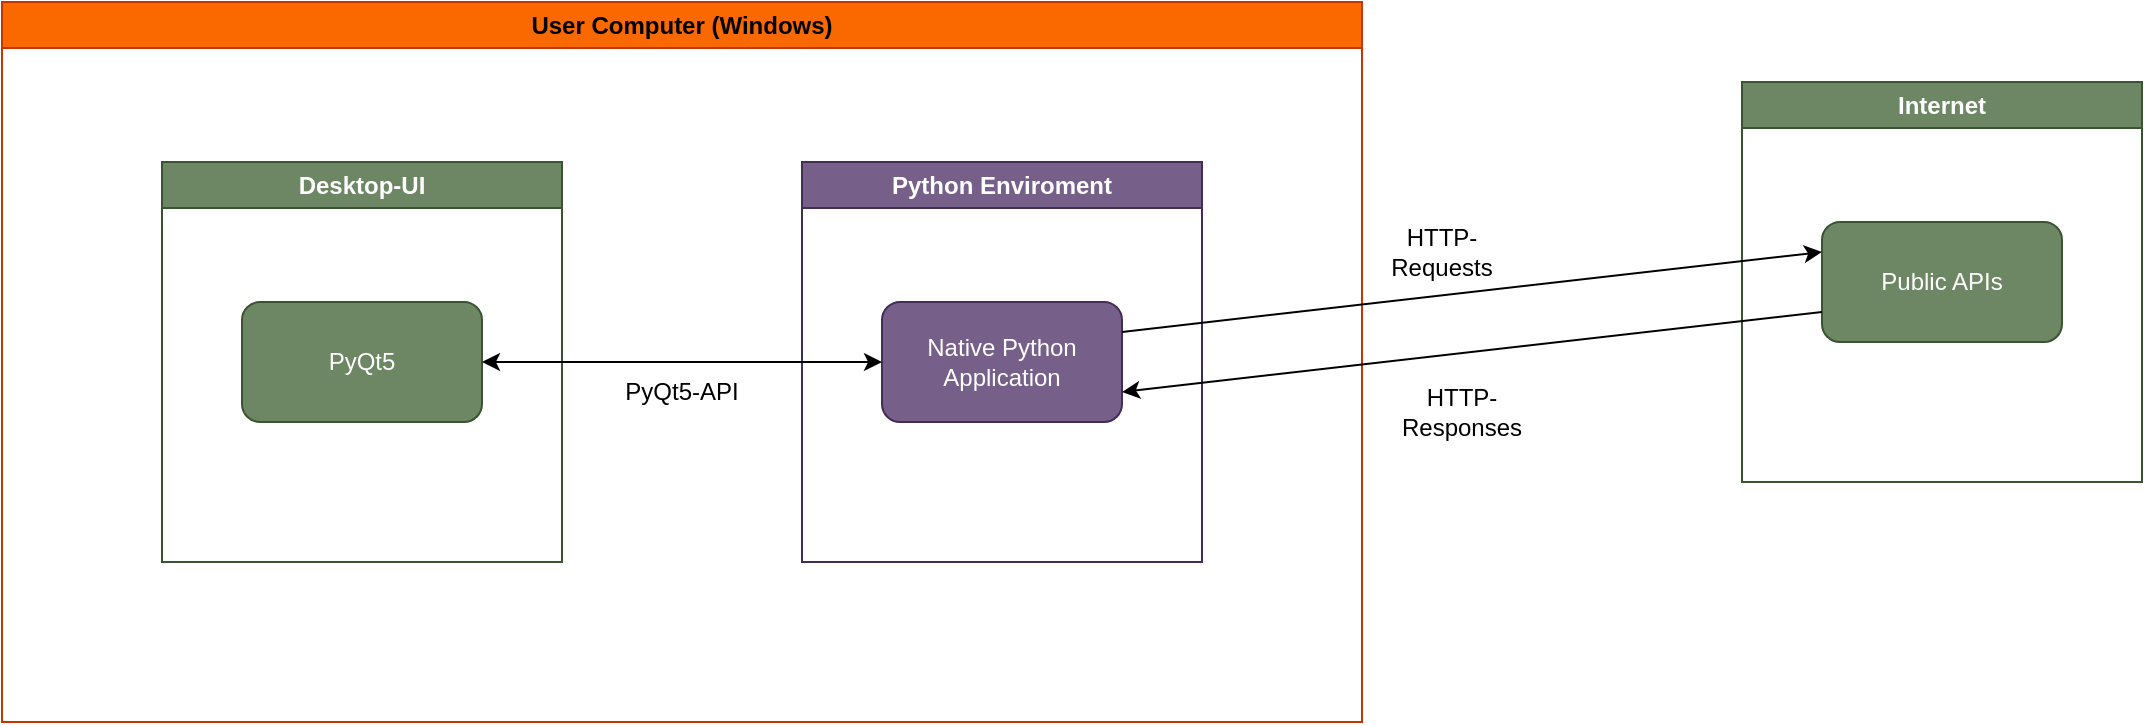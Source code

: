<mxfile version="24.7.17">
  <diagram name="Page-1" id="IIqVBNw6rNW7YppA-_Z5">
    <mxGraphModel dx="1035" dy="548" grid="1" gridSize="10" guides="1" tooltips="1" connect="1" arrows="1" fold="1" page="1" pageScale="1" pageWidth="850" pageHeight="1100" math="0" shadow="0">
      <root>
        <mxCell id="0" />
        <mxCell id="1" parent="0" />
        <mxCell id="I5wWIYBnTPIKxrci0FfM-1" value="User Computer (Windows)" style="swimlane;whiteSpace=wrap;html=1;fillColor=#fa6800;strokeColor=#C73500;fontColor=#000000;" vertex="1" parent="1">
          <mxGeometry x="40" y="40" width="680" height="360" as="geometry" />
        </mxCell>
        <mxCell id="I5wWIYBnTPIKxrci0FfM-2" value="Python Enviroment" style="swimlane;whiteSpace=wrap;html=1;fillColor=#76608a;strokeColor=#432D57;fontColor=#ffffff;" vertex="1" parent="I5wWIYBnTPIKxrci0FfM-1">
          <mxGeometry x="400" y="80" width="200" height="200" as="geometry" />
        </mxCell>
        <mxCell id="I5wWIYBnTPIKxrci0FfM-7" value="Native Python Application" style="rounded=1;whiteSpace=wrap;html=1;fillColor=#76608a;strokeColor=#432D57;fontColor=#ffffff;" vertex="1" parent="I5wWIYBnTPIKxrci0FfM-2">
          <mxGeometry x="40" y="70" width="120" height="60" as="geometry" />
        </mxCell>
        <mxCell id="I5wWIYBnTPIKxrci0FfM-8" value="Desktop-UI" style="swimlane;whiteSpace=wrap;html=1;fillColor=#6d8764;strokeColor=#3A5431;fontColor=#ffffff;" vertex="1" parent="I5wWIYBnTPIKxrci0FfM-1">
          <mxGeometry x="80" y="80" width="200" height="200" as="geometry" />
        </mxCell>
        <mxCell id="I5wWIYBnTPIKxrci0FfM-9" value="PyQt5" style="rounded=1;whiteSpace=wrap;html=1;fillColor=#6d8764;strokeColor=#3A5431;fontColor=#ffffff;" vertex="1" parent="I5wWIYBnTPIKxrci0FfM-8">
          <mxGeometry x="40" y="70" width="120" height="60" as="geometry" />
        </mxCell>
        <mxCell id="I5wWIYBnTPIKxrci0FfM-10" value="" style="endArrow=classic;startArrow=classic;html=1;rounded=0;exitX=1;exitY=0.5;exitDx=0;exitDy=0;entryX=0;entryY=0.5;entryDx=0;entryDy=0;" edge="1" parent="I5wWIYBnTPIKxrci0FfM-1" source="I5wWIYBnTPIKxrci0FfM-9" target="I5wWIYBnTPIKxrci0FfM-7">
          <mxGeometry width="50" height="50" relative="1" as="geometry">
            <mxPoint x="290" y="220" as="sourcePoint" />
            <mxPoint x="340" y="170" as="targetPoint" />
          </mxGeometry>
        </mxCell>
        <mxCell id="I5wWIYBnTPIKxrci0FfM-11" value="PyQt5-API" style="text;html=1;align=center;verticalAlign=middle;whiteSpace=wrap;rounded=0;" vertex="1" parent="I5wWIYBnTPIKxrci0FfM-1">
          <mxGeometry x="305" y="180" width="70" height="30" as="geometry" />
        </mxCell>
        <mxCell id="I5wWIYBnTPIKxrci0FfM-12" value="Internet" style="swimlane;whiteSpace=wrap;html=1;fillColor=#6d8764;fontColor=#ffffff;strokeColor=#3A5431;" vertex="1" parent="1">
          <mxGeometry x="910" y="80" width="200" height="200" as="geometry" />
        </mxCell>
        <mxCell id="I5wWIYBnTPIKxrci0FfM-13" value="Public APIs" style="rounded=1;whiteSpace=wrap;html=1;fillColor=#6d8764;fontColor=#ffffff;strokeColor=#3A5431;" vertex="1" parent="I5wWIYBnTPIKxrci0FfM-12">
          <mxGeometry x="40" y="70" width="120" height="60" as="geometry" />
        </mxCell>
        <mxCell id="I5wWIYBnTPIKxrci0FfM-14" value="" style="endArrow=classic;html=1;rounded=0;exitX=1;exitY=0.25;exitDx=0;exitDy=0;entryX=0;entryY=0.25;entryDx=0;entryDy=0;" edge="1" parent="1" source="I5wWIYBnTPIKxrci0FfM-7" target="I5wWIYBnTPIKxrci0FfM-13">
          <mxGeometry width="50" height="50" relative="1" as="geometry">
            <mxPoint x="650" y="260" as="sourcePoint" />
            <mxPoint x="700" y="210" as="targetPoint" />
          </mxGeometry>
        </mxCell>
        <mxCell id="I5wWIYBnTPIKxrci0FfM-15" value="HTTP-Requests" style="text;html=1;align=center;verticalAlign=middle;whiteSpace=wrap;rounded=0;" vertex="1" parent="1">
          <mxGeometry x="730" y="150" width="60" height="30" as="geometry" />
        </mxCell>
        <mxCell id="I5wWIYBnTPIKxrci0FfM-16" value="" style="endArrow=classic;html=1;rounded=0;entryX=1;entryY=0.75;entryDx=0;entryDy=0;exitX=0;exitY=0.75;exitDx=0;exitDy=0;" edge="1" parent="1" source="I5wWIYBnTPIKxrci0FfM-13" target="I5wWIYBnTPIKxrci0FfM-7">
          <mxGeometry width="50" height="50" relative="1" as="geometry">
            <mxPoint x="660" y="260" as="sourcePoint" />
            <mxPoint x="710" y="210" as="targetPoint" />
          </mxGeometry>
        </mxCell>
        <mxCell id="I5wWIYBnTPIKxrci0FfM-17" value="HTTP-Responses" style="text;html=1;align=center;verticalAlign=middle;whiteSpace=wrap;rounded=0;" vertex="1" parent="1">
          <mxGeometry x="740" y="230" width="60" height="30" as="geometry" />
        </mxCell>
      </root>
    </mxGraphModel>
  </diagram>
</mxfile>
